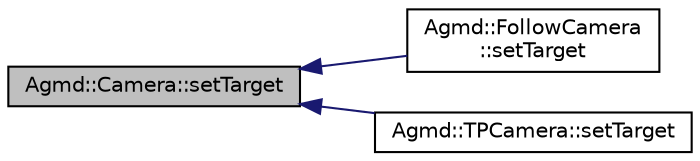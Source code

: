digraph "Agmd::Camera::setTarget"
{
  edge [fontname="Helvetica",fontsize="10",labelfontname="Helvetica",labelfontsize="10"];
  node [fontname="Helvetica",fontsize="10",shape=record];
  rankdir="LR";
  Node1 [label="Agmd::Camera::setTarget",height=0.2,width=0.4,color="black", fillcolor="grey75", style="filled" fontcolor="black"];
  Node1 -> Node2 [dir="back",color="midnightblue",fontsize="10",style="solid",fontname="Helvetica"];
  Node2 [label="Agmd::FollowCamera\l::setTarget",height=0.2,width=0.4,color="black", fillcolor="white", style="filled",URL="$class_agmd_1_1_follow_camera.html#ae67f0bb92c39993a01f3cdbbbdeffeb6"];
  Node1 -> Node3 [dir="back",color="midnightblue",fontsize="10",style="solid",fontname="Helvetica"];
  Node3 [label="Agmd::TPCamera::setTarget",height=0.2,width=0.4,color="black", fillcolor="white", style="filled",URL="$class_agmd_1_1_t_p_camera.html#ae2454e8823d2821f25c2a679dc0750f5"];
}
